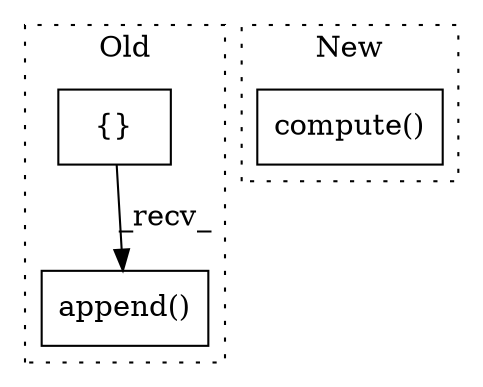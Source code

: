 digraph G {
subgraph cluster0 {
1 [label="append()" a="75" s="13481,13529" l="17,1" shape="box"];
3 [label="{}" a="59" s="13253,13253" l="2,1" shape="box"];
label = "Old";
style="dotted";
}
subgraph cluster1 {
2 [label="compute()" a="75" s="7060" l="47" shape="box"];
label = "New";
style="dotted";
}
3 -> 1 [label="_recv_"];
}
